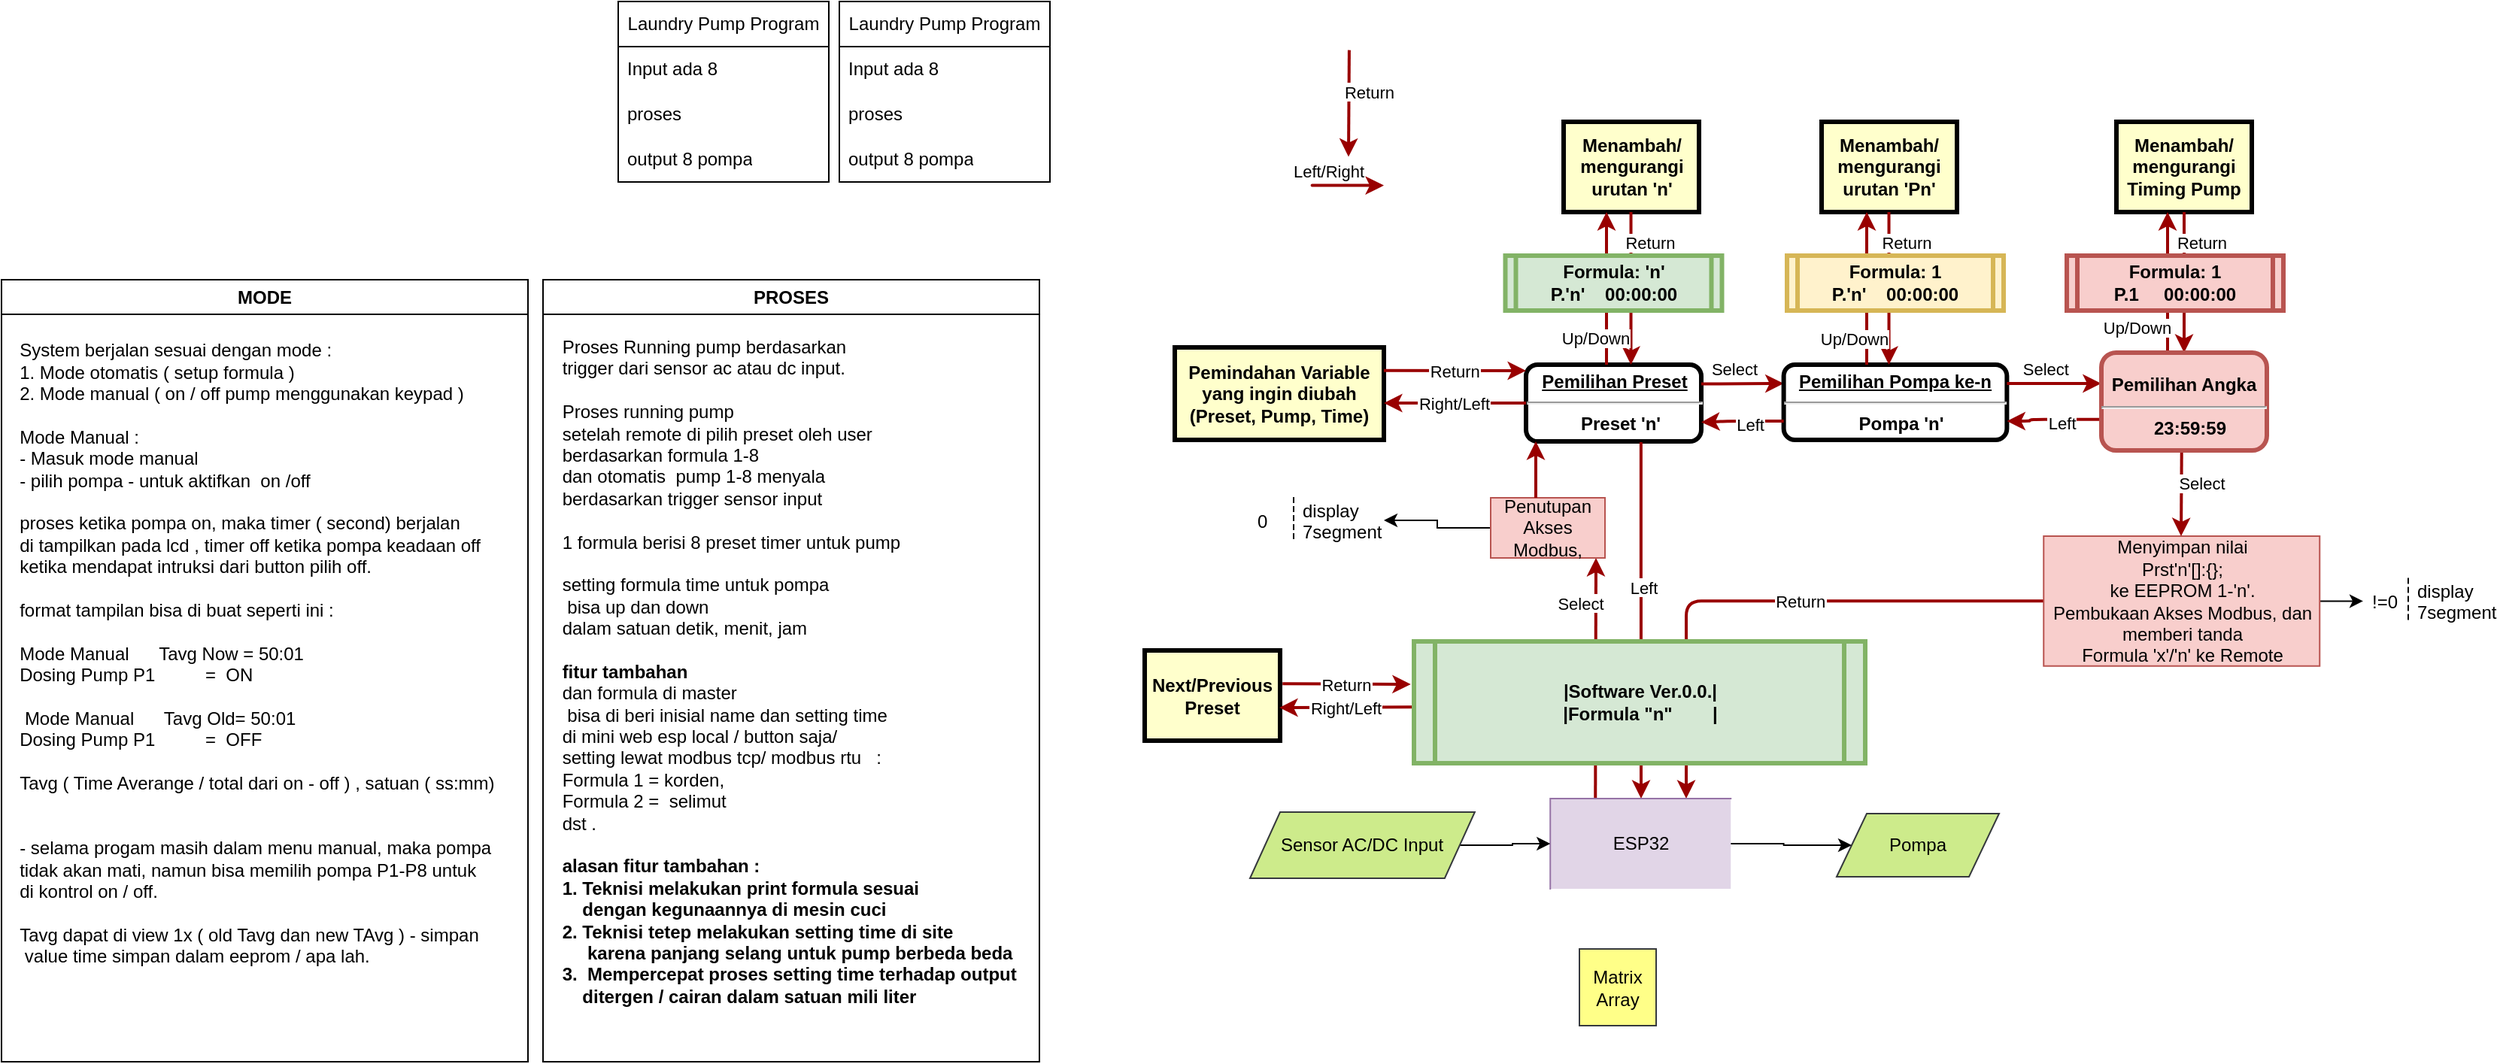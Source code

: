 <mxfile version="24.0.6" type="github">
  <diagram name="Page-1" id="c7558073-3199-34d8-9f00-42111426c3f3">
    <mxGraphModel dx="2500" dy="788" grid="1" gridSize="10" guides="1" tooltips="1" connect="1" arrows="1" fold="1" page="1" pageScale="1" pageWidth="826" pageHeight="1169" background="none" math="0" shadow="0">
      <root>
        <mxCell id="0" />
        <mxCell id="1" parent="0" />
        <mxCell id="2" value="&lt;p style=&quot;margin: 0px; margin-top: 4px; text-align: center; text-decoration: underline;&quot;&gt;&lt;span style=&quot;background-color: initial;&quot;&gt;Pemilihan Preset&lt;/span&gt;&lt;strong&gt;&lt;br&gt;&lt;/strong&gt;&lt;/p&gt;&lt;hr&gt;&lt;p style=&quot;margin: 0px; margin-left: 8px;&quot;&gt;&lt;strong&gt;Preset &#39;n&#39;&lt;/strong&gt;&lt;br&gt;&lt;/p&gt;" style="verticalAlign=middle;align=center;overflow=fill;fontSize=12;fontFamily=Helvetica;html=1;rounded=1;fontStyle=1;strokeWidth=3;" parent="1" vertex="1">
          <mxGeometry x="303.5" y="241.5" width="116.5" height="51" as="geometry" />
        </mxCell>
        <mxCell id="55" value="Select" style="edgeStyle=elbowEdgeStyle;elbow=horizontal;strokeColor=#990000;strokeWidth=2;exitX=0.25;exitY=0;exitDx=0;exitDy=0;" parent="1" source="WiRwgJ6gsVXXDse-BNaT-72" target="_6mjk4-27FrQg_kHxcmd-77" edge="1">
          <mxGeometry x="0.626" y="10" width="100" height="100" relative="1" as="geometry">
            <mxPoint x="325.25" y="425.5" as="sourcePoint" />
            <mxPoint x="379.75" y="261.5" as="targetPoint" />
            <Array as="points">
              <mxPoint x="350" y="460" />
            </Array>
            <mxPoint as="offset" />
          </mxGeometry>
        </mxCell>
        <mxCell id="NX90EAhNhadWSshN6RtQ-158" value="Menambah/&#xa;mengurangi&#xa;Timing Pump" style="whiteSpace=wrap;align=center;verticalAlign=middle;fontStyle=1;strokeWidth=3;fillColor=#FFFFCC" parent="1" vertex="1">
          <mxGeometry x="696" y="80.0" width="90" height="60" as="geometry" />
        </mxCell>
        <mxCell id="NX90EAhNhadWSshN6RtQ-160" value="Select" style="edgeStyle=elbowEdgeStyle;elbow=vertical;strokeColor=#990000;strokeWidth=2;entryX=0;entryY=0.25;entryDx=0;entryDy=0;exitX=1;exitY=0.25;exitDx=0;exitDy=0;" parent="1" source="2" target="_6mjk4-27FrQg_kHxcmd-99" edge="1">
          <mxGeometry x="-0.176" y="10" width="100" height="100" relative="1" as="geometry">
            <mxPoint x="347.63" y="216.5" as="sourcePoint" />
            <mxPoint x="347.63" y="165.5" as="targetPoint" />
            <Array as="points" />
            <mxPoint as="offset" />
          </mxGeometry>
        </mxCell>
        <mxCell id="NX90EAhNhadWSshN6RtQ-161" value="Return" style="edgeStyle=elbowEdgeStyle;elbow=horizontal;strokeColor=#990000;strokeWidth=2;entryX=0.5;entryY=0;entryDx=0;entryDy=0;" parent="1" edge="1">
          <mxGeometry x="-0.21" y="14" width="100" height="100" relative="1" as="geometry">
            <mxPoint x="185.96" y="32.31" as="sourcePoint" />
            <mxPoint x="185.5" y="103.31" as="targetPoint" />
            <Array as="points" />
            <mxPoint as="offset" />
          </mxGeometry>
        </mxCell>
        <mxCell id="NX90EAhNhadWSshN6RtQ-163" value="Pemindahan Variable&#xa;yang ingin diubah &#xa;(Preset, Pump, Time)" style="whiteSpace=wrap;align=center;verticalAlign=middle;fontStyle=1;strokeWidth=3;fillColor=#FFFFCC" parent="1" vertex="1">
          <mxGeometry x="70" y="230" width="139" height="61.5" as="geometry" />
        </mxCell>
        <mxCell id="NX90EAhNhadWSshN6RtQ-165" value="Right/Left" style="edgeStyle=elbowEdgeStyle;elbow=vertical;strokeColor=#990000;strokeWidth=2;exitX=0;exitY=0.5;exitDx=0;exitDy=0;" parent="1" source="2" target="NX90EAhNhadWSshN6RtQ-163" edge="1">
          <mxGeometry width="100" height="100" relative="1" as="geometry">
            <mxPoint x="357.63" y="226.5" as="sourcePoint" />
            <mxPoint x="357.63" y="175.5" as="targetPoint" />
            <Array as="points" />
          </mxGeometry>
        </mxCell>
        <mxCell id="NX90EAhNhadWSshN6RtQ-166" value="Return" style="edgeStyle=elbowEdgeStyle;elbow=vertical;strokeColor=#990000;strokeWidth=2;exitX=1;exitY=0.25;exitDx=0;exitDy=0;" parent="1" source="NX90EAhNhadWSshN6RtQ-163" target="2" edge="1">
          <mxGeometry width="100" height="100" relative="1" as="geometry">
            <mxPoint x="241" y="245.8" as="sourcePoint" />
            <mxPoint x="306.0" y="245.8" as="targetPoint" />
            <Array as="points" />
          </mxGeometry>
        </mxCell>
        <mxCell id="NX90EAhNhadWSshN6RtQ-175" value="Next/Previous&#xa;Preset" style="whiteSpace=wrap;align=center;verticalAlign=middle;fontStyle=1;strokeWidth=3;fillColor=#FFFFCC" parent="1" vertex="1">
          <mxGeometry x="50" y="431.5" width="90" height="60" as="geometry" />
        </mxCell>
        <mxCell id="NX90EAhNhadWSshN6RtQ-176" value="Right/Left" style="edgeStyle=elbowEdgeStyle;elbow=vertical;strokeColor=#990000;strokeWidth=2;entryX=0.995;entryY=0.632;entryDx=0;entryDy=0;entryPerimeter=0;exitX=-0.001;exitY=0.539;exitDx=0;exitDy=0;exitPerimeter=0;" parent="1" source="5" target="NX90EAhNhadWSshN6RtQ-175" edge="1">
          <mxGeometry width="100" height="100" relative="1" as="geometry">
            <mxPoint x="219" y="469.5" as="sourcePoint" />
            <mxPoint x="202" y="468.8" as="targetPoint" />
            <Array as="points" />
          </mxGeometry>
        </mxCell>
        <mxCell id="NX90EAhNhadWSshN6RtQ-177" value="Return" style="edgeStyle=elbowEdgeStyle;elbow=vertical;strokeColor=#990000;strokeWidth=2;exitX=1.018;exitY=0.369;exitDx=0;exitDy=0;exitPerimeter=0;entryX=-0.007;entryY=0.358;entryDx=0;entryDy=0;entryPerimeter=0;" parent="1" source="NX90EAhNhadWSshN6RtQ-175" target="5" edge="1">
          <mxGeometry width="100" height="100" relative="1" as="geometry">
            <mxPoint x="202" y="453.8" as="sourcePoint" />
            <mxPoint x="219" y="455.5" as="targetPoint" />
            <Array as="points" />
          </mxGeometry>
        </mxCell>
        <mxCell id="NX90EAhNhadWSshN6RtQ-178" value="Return" style="edgeStyle=elbowEdgeStyle;elbow=horizontal;strokeColor=#990000;strokeWidth=2;entryX=0.75;entryY=0;entryDx=0;entryDy=0;" parent="1" source="_6mjk4-27FrQg_kHxcmd-78" target="WiRwgJ6gsVXXDse-BNaT-72" edge="1">
          <mxGeometry x="-0.125" width="100" height="100" relative="1" as="geometry">
            <mxPoint x="464.663" y="401.87" as="sourcePoint" />
            <mxPoint x="465" y="426" as="targetPoint" />
            <Array as="points">
              <mxPoint x="410" y="460" />
            </Array>
            <mxPoint as="offset" />
          </mxGeometry>
        </mxCell>
        <mxCell id="WiRwgJ6gsVXXDse-BNaT-103" value="" style="edgeStyle=orthogonalEdgeStyle;rounded=0;orthogonalLoop=1;jettySize=auto;html=1;" parent="1" source="_6mjk4-27FrQg_kHxcmd-77" target="WiRwgJ6gsVXXDse-BNaT-100" edge="1">
          <mxGeometry relative="1" as="geometry" />
        </mxCell>
        <mxCell id="_6mjk4-27FrQg_kHxcmd-77" value="Penutupan Akses Modbus," style="rounded=0;whiteSpace=wrap;html=1;fillColor=#f8cecc;strokeColor=#b85450;" parent="1" vertex="1">
          <mxGeometry x="280" y="330" width="76" height="40" as="geometry" />
        </mxCell>
        <mxCell id="WiRwgJ6gsVXXDse-BNaT-106" value="" style="edgeStyle=orthogonalEdgeStyle;rounded=0;orthogonalLoop=1;jettySize=auto;html=1;" parent="1" source="_6mjk4-27FrQg_kHxcmd-78" target="WiRwgJ6gsVXXDse-BNaT-104" edge="1">
          <mxGeometry relative="1" as="geometry" />
        </mxCell>
        <mxCell id="_6mjk4-27FrQg_kHxcmd-78" value="Menyimpan nilai&lt;br&gt;Prst&#39;n&#39;[]:{};&lt;br&gt;ke EEPROM 1-&#39;n&#39;.&lt;br&gt;Pembukaan Akses Modbus, dan memberi tanda&lt;br&gt;Formula &#39;x&#39;/&#39;n&#39; ke Remote" style="rounded=0;whiteSpace=wrap;html=1;fillColor=#f8cecc;strokeColor=#b85450;" parent="1" vertex="1">
          <mxGeometry x="647.63" y="355.5" width="183.5" height="86.37" as="geometry" />
        </mxCell>
        <mxCell id="_6mjk4-27FrQg_kHxcmd-81" value="" style="edgeStyle=elbowEdgeStyle;elbow=horizontal;strokeColor=#990000;strokeWidth=2;" parent="1" source="_6mjk4-27FrQg_kHxcmd-77" target="2" edge="1">
          <mxGeometry x="0.008" y="6" width="100" height="100" relative="1" as="geometry">
            <mxPoint x="301" y="435.5" as="sourcePoint" />
            <mxPoint x="310" y="300" as="targetPoint" />
            <Array as="points">
              <mxPoint x="310" y="320" />
            </Array>
            <mxPoint as="offset" />
          </mxGeometry>
        </mxCell>
        <mxCell id="_6mjk4-27FrQg_kHxcmd-82" value="Laundry Pump Program" style="swimlane;fontStyle=0;childLayout=stackLayout;horizontal=1;startSize=30;horizontalStack=0;resizeParent=1;resizeParentMax=0;resizeLast=0;collapsible=1;marginBottom=0;whiteSpace=wrap;html=1;" parent="1" vertex="1">
          <mxGeometry x="-153" width="140" height="120" as="geometry" />
        </mxCell>
        <mxCell id="_6mjk4-27FrQg_kHxcmd-83" value="Input ada 8&amp;nbsp;" style="text;strokeColor=none;fillColor=none;align=left;verticalAlign=middle;spacingLeft=4;spacingRight=4;overflow=hidden;points=[[0,0.5],[1,0.5]];portConstraint=eastwest;rotatable=0;whiteSpace=wrap;html=1;" parent="_6mjk4-27FrQg_kHxcmd-82" vertex="1">
          <mxGeometry y="30" width="140" height="30" as="geometry" />
        </mxCell>
        <mxCell id="_6mjk4-27FrQg_kHxcmd-84" value="proses" style="text;strokeColor=none;fillColor=none;align=left;verticalAlign=middle;spacingLeft=4;spacingRight=4;overflow=hidden;points=[[0,0.5],[1,0.5]];portConstraint=eastwest;rotatable=0;whiteSpace=wrap;html=1;" parent="_6mjk4-27FrQg_kHxcmd-82" vertex="1">
          <mxGeometry y="60" width="140" height="30" as="geometry" />
        </mxCell>
        <mxCell id="_6mjk4-27FrQg_kHxcmd-85" value="output 8 pompa" style="text;strokeColor=none;fillColor=none;align=left;verticalAlign=middle;spacingLeft=4;spacingRight=4;overflow=hidden;points=[[0,0.5],[1,0.5]];portConstraint=eastwest;rotatable=0;whiteSpace=wrap;html=1;" parent="_6mjk4-27FrQg_kHxcmd-82" vertex="1">
          <mxGeometry y="90" width="140" height="30" as="geometry" />
        </mxCell>
        <mxCell id="_6mjk4-27FrQg_kHxcmd-96" value="PROSES" style="swimlane;whiteSpace=wrap;html=1;" parent="1" vertex="1">
          <mxGeometry x="-350" y="185" width="330" height="520" as="geometry">
            <mxRectangle x="10" y="10" width="120" height="30" as="alternateBounds" />
          </mxGeometry>
        </mxCell>
        <mxCell id="_6mjk4-27FrQg_kHxcmd-97" value="&lt;div style=&quot;text-align: justify;&quot;&gt;&lt;span style=&quot;background-color: initial;&quot;&gt;Proses Running pump berdasarkan&amp;nbsp;&lt;/span&gt;&lt;/div&gt;&lt;div style=&quot;text-align: justify;&quot;&gt;trigger dari sensor ac atau dc input.&amp;nbsp;&lt;/div&gt;&lt;div style=&quot;text-align: justify;&quot;&gt;&lt;br&gt;&lt;/div&gt;&lt;div style=&quot;text-align: justify;&quot;&gt;Proses running pump&amp;nbsp;&lt;/div&gt;&lt;div style=&quot;text-align: justify;&quot;&gt;setelah remote di pilih preset oleh user&amp;nbsp;&lt;/div&gt;&lt;div style=&quot;text-align: justify;&quot;&gt;&lt;span style=&quot;background-color: initial;&quot;&gt;berdasarkan formula 1-8&amp;nbsp;&lt;/span&gt;&lt;/div&gt;&lt;div style=&quot;text-align: justify;&quot;&gt;&lt;span style=&quot;background-color: initial;&quot;&gt;dan otomatis&amp;nbsp; pump 1-8 menyala&amp;nbsp;&lt;/span&gt;&lt;/div&gt;&lt;div style=&quot;text-align: justify;&quot;&gt;&lt;span style=&quot;background-color: initial;&quot;&gt;berdasarkan trigger sensor input&amp;nbsp;&amp;nbsp;&lt;/span&gt;&lt;/div&gt;&lt;div style=&quot;text-align: justify;&quot;&gt;&lt;span style=&quot;background-color: initial;&quot;&gt;&lt;br&gt;&lt;/span&gt;&lt;/div&gt;&lt;div style=&quot;text-align: justify;&quot;&gt;&lt;span style=&quot;background-color: initial;&quot;&gt;1 formula berisi 8 preset timer untuk pump&lt;/span&gt;&lt;/div&gt;&lt;div style=&quot;text-align: justify;&quot;&gt;&lt;span style=&quot;background-color: initial;&quot;&gt;&lt;br&gt;&lt;/span&gt;&lt;/div&gt;&lt;div style=&quot;text-align: justify;&quot;&gt;&lt;span style=&quot;background-color: initial;&quot;&gt;setting formula time untuk pompa&amp;nbsp;&lt;/span&gt;&lt;/div&gt;&lt;div style=&quot;text-align: justify;&quot;&gt;&lt;span style=&quot;background-color: initial;&quot;&gt;&amp;nbsp;bisa up dan down&amp;nbsp;&lt;/span&gt;&lt;/div&gt;&lt;div style=&quot;text-align: justify;&quot;&gt;&lt;span style=&quot;background-color: initial;&quot;&gt;dalam satuan detik, menit, jam&lt;/span&gt;&lt;/div&gt;&lt;div style=&quot;text-align: justify;&quot;&gt;&lt;br&gt;&lt;/div&gt;&lt;div style=&quot;text-align: justify;&quot;&gt;&lt;b&gt;fitur tambahan&lt;/b&gt;&amp;nbsp;&lt;/div&gt;&lt;div style=&quot;text-align: justify;&quot;&gt;&lt;span style=&quot;background-color: initial;&quot;&gt;dan formula di master&amp;nbsp;&lt;/span&gt;&lt;/div&gt;&lt;div style=&quot;text-align: justify;&quot;&gt;&lt;span style=&quot;background-color: initial;&quot;&gt;&amp;nbsp;bisa di beri inisial name dan setting time&amp;nbsp;&lt;/span&gt;&lt;/div&gt;&lt;div style=&quot;text-align: justify;&quot;&gt;&lt;span style=&quot;background-color: initial;&quot;&gt;di mini web esp local / button saja/&amp;nbsp;&lt;/span&gt;&lt;/div&gt;&lt;div style=&quot;text-align: justify;&quot;&gt;&lt;span style=&quot;background-color: initial;&quot;&gt;setting lewat modbus tcp/ modbus rtu&amp;nbsp; &amp;nbsp;:&lt;/span&gt;&lt;/div&gt;&lt;div style=&quot;text-align: justify;&quot;&gt;&lt;span style=&quot;background-color: initial;&quot;&gt;Formula 1 = korden,&lt;/span&gt;&lt;/div&gt;&lt;div style=&quot;text-align: justify;&quot;&gt;&lt;span style=&quot;background-color: initial;&quot;&gt;Formula 2 =&amp;nbsp; selimut&amp;nbsp; &amp;nbsp;&lt;/span&gt;&lt;/div&gt;&lt;div style=&quot;text-align: justify;&quot;&gt;&lt;span style=&quot;background-color: initial;&quot;&gt;dst .&amp;nbsp;&lt;/span&gt;&lt;/div&gt;&lt;div style=&quot;text-align: justify;&quot;&gt;&lt;span style=&quot;background-color: initial;&quot;&gt;&lt;br&gt;&lt;/span&gt;&lt;/div&gt;&lt;div style=&quot;text-align: justify;&quot;&gt;&lt;b&gt;alasan fitur tambahan :&amp;nbsp;&lt;/b&gt;&lt;/div&gt;&lt;div style=&quot;text-align: justify;&quot;&gt;&lt;b&gt;1. Teknisi melakukan print formula sesuai&amp;nbsp;&lt;/b&gt;&lt;/div&gt;&lt;div style=&quot;text-align: justify;&quot;&gt;&lt;b&gt;&amp;nbsp; &amp;nbsp; dengan kegunaannya di mesin cuci&amp;nbsp;&lt;/b&gt;&lt;/div&gt;&lt;div style=&quot;text-align: justify;&quot;&gt;&lt;b&gt;2. Teknisi tetep melakukan setting time di site&lt;/b&gt;&lt;/div&gt;&lt;div style=&quot;text-align: justify;&quot;&gt;&lt;b&gt;&amp;nbsp; &amp;nbsp; &amp;nbsp;karena panjang selang untuk pump berbeda beda&amp;nbsp;&lt;/b&gt;&lt;/div&gt;&lt;div style=&quot;text-align: justify;&quot;&gt;&lt;b&gt;3.&amp;nbsp; Mempercepat proses setting time terhadap output&amp;nbsp;&lt;/b&gt;&lt;/div&gt;&lt;div style=&quot;text-align: justify;&quot;&gt;&lt;b style=&quot;background-color: initial;&quot;&gt;&amp;nbsp; &amp;nbsp; ditergen / cairan dalam satuan mili liter&amp;nbsp;&lt;/b&gt;&lt;/div&gt;&lt;div style=&quot;text-align: justify;&quot;&gt;&lt;b style=&quot;background-color: initial;&quot;&gt;&amp;nbsp;&lt;/b&gt;&lt;br&gt;&lt;/div&gt;&lt;div style=&quot;text-align: justify;&quot;&gt;&lt;b&gt;&amp;nbsp; &amp;nbsp;&amp;nbsp;&lt;/b&gt;&lt;/div&gt;" style="text;html=1;align=center;verticalAlign=middle;resizable=0;points=[];autosize=1;strokeColor=none;fillColor=none;" parent="_6mjk4-27FrQg_kHxcmd-96" vertex="1">
          <mxGeometry y="30" width="330" height="490" as="geometry" />
        </mxCell>
        <mxCell id="_6mjk4-27FrQg_kHxcmd-99" value="&lt;p style=&quot;margin: 0px; margin-top: 4px; text-align: center; text-decoration: underline;&quot;&gt;Pemilihan Pompa ke-n&lt;strong&gt;&lt;br&gt;&lt;/strong&gt;&lt;/p&gt;&lt;hr&gt;&lt;p style=&quot;margin: 0px; margin-left: 8px;&quot;&gt;Pompa &#39;n&#39;&lt;/p&gt;" style="verticalAlign=middle;align=center;overflow=fill;fontSize=12;fontFamily=Helvetica;html=1;rounded=1;fontStyle=1;strokeWidth=3;" parent="1" vertex="1">
          <mxGeometry x="474.81" y="241.5" width="148.38" height="50" as="geometry" />
        </mxCell>
        <mxCell id="_6mjk4-27FrQg_kHxcmd-103" value="Select" style="edgeStyle=elbowEdgeStyle;elbow=vertical;strokeColor=#990000;strokeWidth=2;exitX=1;exitY=0.25;exitDx=0;exitDy=0;entryX=-0.001;entryY=0.312;entryDx=0;entryDy=0;entryPerimeter=0;" parent="1" source="_6mjk4-27FrQg_kHxcmd-99" target="WiRwgJ6gsVXXDse-BNaT-62" edge="1">
          <mxGeometry x="-0.176" y="10" width="100" height="100" relative="1" as="geometry">
            <mxPoint x="543.68" y="244" as="sourcePoint" />
            <mxPoint x="675.75" y="260.975" as="targetPoint" />
            <Array as="points" />
            <mxPoint as="offset" />
          </mxGeometry>
        </mxCell>
        <mxCell id="_6mjk4-27FrQg_kHxcmd-108" value="Return" style="edgeStyle=elbowEdgeStyle;elbow=horizontal;strokeColor=#990000;strokeWidth=2;" parent="1" source="NX90EAhNhadWSshN6RtQ-158" target="WiRwgJ6gsVXXDse-BNaT-62" edge="1">
          <mxGeometry x="-0.575" y="12" width="100" height="100" relative="1" as="geometry">
            <mxPoint x="769.34" y="74.5" as="sourcePoint" />
            <mxPoint x="748" y="220" as="targetPoint" />
            <Array as="points">
              <mxPoint x="748.38" y="119.5" />
            </Array>
            <mxPoint as="offset" />
          </mxGeometry>
        </mxCell>
        <mxCell id="_6mjk4-27FrQg_kHxcmd-109" value="Up/Down" style="edgeStyle=elbowEdgeStyle;elbow=horizontal;strokeColor=#990000;strokeWidth=2;" parent="1" source="WiRwgJ6gsVXXDse-BNaT-62" target="NX90EAhNhadWSshN6RtQ-158" edge="1">
          <mxGeometry x="-0.64" y="20" width="100" height="100" relative="1" as="geometry">
            <mxPoint x="730" y="220" as="sourcePoint" />
            <mxPoint x="700.015" y="103.5" as="targetPoint" />
            <Array as="points">
              <mxPoint x="730" y="195.5" />
            </Array>
            <mxPoint as="offset" />
          </mxGeometry>
        </mxCell>
        <mxCell id="_6mjk4-27FrQg_kHxcmd-111" value="Formula: 1&#xa;P.1     00:00:00" style="shape=process;whiteSpace=wrap;align=center;verticalAlign=middle;size=0.048;fontStyle=1;strokeWidth=3;fillColor=#f8cecc;strokeColor=#b85450;" parent="1" vertex="1">
          <mxGeometry x="663" y="169" width="144" height="36.5" as="geometry" />
        </mxCell>
        <mxCell id="_6mjk4-27FrQg_kHxcmd-113" value="Menambah/&#xa;mengurangi&#xa;urutan &#39;Pn&#39;" style="whiteSpace=wrap;align=center;verticalAlign=middle;fontStyle=1;strokeWidth=3;fillColor=#FFFFCC" parent="1" vertex="1">
          <mxGeometry x="500" y="80.0" width="90" height="60" as="geometry" />
        </mxCell>
        <mxCell id="_6mjk4-27FrQg_kHxcmd-114" value="Return" style="edgeStyle=elbowEdgeStyle;elbow=horizontal;strokeColor=#990000;strokeWidth=2;" parent="1" edge="1">
          <mxGeometry x="-0.603" y="12" width="100" height="100" relative="1" as="geometry">
            <mxPoint x="544.76" y="140.0" as="sourcePoint" />
            <mxPoint x="544.76" y="241.5" as="targetPoint" />
            <Array as="points">
              <mxPoint x="544.76" y="210" />
            </Array>
            <mxPoint as="offset" />
          </mxGeometry>
        </mxCell>
        <mxCell id="_6mjk4-27FrQg_kHxcmd-115" value="Up/Down" style="edgeStyle=elbowEdgeStyle;elbow=horizontal;strokeColor=#990000;strokeWidth=2;" parent="1" edge="1">
          <mxGeometry x="-0.654" y="8" width="100" height="100" relative="1" as="geometry">
            <mxPoint x="530" y="241.5" as="sourcePoint" />
            <mxPoint x="530" y="140.0" as="targetPoint" />
            <Array as="points">
              <mxPoint x="530" y="220" />
            </Array>
            <mxPoint as="offset" />
          </mxGeometry>
        </mxCell>
        <mxCell id="_6mjk4-27FrQg_kHxcmd-116" value="Menambah/&#xa;mengurangi&#xa;urutan &#39;n&#39;" style="whiteSpace=wrap;align=center;verticalAlign=middle;fontStyle=1;strokeWidth=3;fillColor=#FFFFCC" parent="1" vertex="1">
          <mxGeometry x="328.5" y="80.0" width="90" height="60" as="geometry" />
        </mxCell>
        <mxCell id="_6mjk4-27FrQg_kHxcmd-117" value="Return" style="edgeStyle=elbowEdgeStyle;elbow=horizontal;strokeColor=#990000;strokeWidth=2;" parent="1" edge="1">
          <mxGeometry x="-0.603" y="13" width="100" height="100" relative="1" as="geometry">
            <mxPoint x="373.26" y="140.0" as="sourcePoint" />
            <mxPoint x="373.26" y="241.5" as="targetPoint" />
            <Array as="points">
              <mxPoint x="373.26" y="230" />
            </Array>
            <mxPoint as="offset" />
          </mxGeometry>
        </mxCell>
        <mxCell id="_6mjk4-27FrQg_kHxcmd-118" value="Up/Down" style="edgeStyle=elbowEdgeStyle;elbow=horizontal;strokeColor=#990000;strokeWidth=2;" parent="1" source="2" target="_6mjk4-27FrQg_kHxcmd-116" edge="1">
          <mxGeometry x="-0.642" y="7" width="100" height="100" relative="1" as="geometry">
            <mxPoint x="360" y="230" as="sourcePoint" />
            <mxPoint x="328.515" y="127.0" as="targetPoint" />
            <Array as="points">
              <mxPoint x="357" y="230" />
            </Array>
            <mxPoint as="offset" />
          </mxGeometry>
        </mxCell>
        <mxCell id="_6mjk4-27FrQg_kHxcmd-124" value="Select" style="edgeStyle=elbowEdgeStyle;elbow=horizontal;strokeColor=#990000;strokeWidth=2;" parent="1" target="_6mjk4-27FrQg_kHxcmd-78" edge="1">
          <mxGeometry x="-0.21" y="14" width="100" height="100" relative="1" as="geometry">
            <mxPoint x="739.375" y="297" as="sourcePoint" />
            <mxPoint x="738.66" y="355.5" as="targetPoint" />
            <Array as="points">
              <mxPoint x="739" y="375.5" />
            </Array>
            <mxPoint as="offset" />
          </mxGeometry>
        </mxCell>
        <mxCell id="_6mjk4-27FrQg_kHxcmd-125" value="Left" style="edgeStyle=elbowEdgeStyle;elbow=horizontal;strokeColor=#990000;strokeWidth=2;exitX=0;exitY=0.75;exitDx=0;exitDy=0;entryX=1;entryY=0.75;entryDx=0;entryDy=0;" parent="1" source="_6mjk4-27FrQg_kHxcmd-99" target="2" edge="1">
          <mxGeometry x="-0.204" y="2" width="100" height="100" relative="1" as="geometry">
            <mxPoint x="500" y="315.5" as="sourcePoint" />
            <mxPoint x="426" y="315.5" as="targetPoint" />
            <Array as="points">
              <mxPoint x="440" y="285.5" />
            </Array>
            <mxPoint as="offset" />
          </mxGeometry>
        </mxCell>
        <mxCell id="_6mjk4-27FrQg_kHxcmd-126" value="Left" style="edgeStyle=elbowEdgeStyle;elbow=horizontal;strokeColor=#990000;strokeWidth=2;exitX=0.001;exitY=0.682;exitDx=0;exitDy=0;entryX=1;entryY=0.75;entryDx=0;entryDy=0;exitPerimeter=0;" parent="1" source="WiRwgJ6gsVXXDse-BNaT-62" target="_6mjk4-27FrQg_kHxcmd-99" edge="1">
          <mxGeometry x="-0.189" y="2" width="100" height="100" relative="1" as="geometry">
            <mxPoint x="675.75" y="278.463" as="sourcePoint" />
            <mxPoint x="618.38" y="275.5" as="targetPoint" />
            <Array as="points">
              <mxPoint x="638.38" y="282.5" />
            </Array>
            <mxPoint as="offset" />
          </mxGeometry>
        </mxCell>
        <mxCell id="_6mjk4-27FrQg_kHxcmd-128" value="Left" style="edgeStyle=elbowEdgeStyle;elbow=horizontal;strokeColor=#990000;strokeWidth=2;exitX=0.656;exitY=1.011;exitDx=0;exitDy=0;exitPerimeter=0;entryX=0.5;entryY=0;entryDx=0;entryDy=0;" parent="1" source="2" target="WiRwgJ6gsVXXDse-BNaT-72" edge="1">
          <mxGeometry x="-0.189" y="2" width="100" height="100" relative="1" as="geometry">
            <mxPoint x="480" y="289.5" as="sourcePoint" />
            <mxPoint x="380" y="395.5" as="targetPoint" />
            <Array as="points">
              <mxPoint x="380" y="355.5" />
            </Array>
            <mxPoint as="offset" />
          </mxGeometry>
        </mxCell>
        <mxCell id="_6mjk4-27FrQg_kHxcmd-131" value="Matrix Array" style="whiteSpace=wrap;html=1;aspect=fixed;strokeColor=#36393d;fillColor=#ffff88;" parent="1" vertex="1">
          <mxGeometry x="339" y="630" width="51" height="51" as="geometry" />
        </mxCell>
        <mxCell id="_6mjk4-27FrQg_kHxcmd-132" value="Pompa" style="shape=parallelogram;perimeter=parallelogramPerimeter;whiteSpace=wrap;html=1;fixedSize=1;fillColor=#cdeb8b;strokeColor=#36393d;" parent="1" vertex="1">
          <mxGeometry x="510" y="540" width="108" height="42" as="geometry" />
        </mxCell>
        <mxCell id="WiRwgJ6gsVXXDse-BNaT-62" value="&lt;p style=&quot;margin: 0px 0px 0px 8px;&quot;&gt;&lt;br&gt;&lt;/p&gt;Pemilihan Angka&lt;hr&gt;&lt;p style=&quot;margin: 0px; margin-left: 8px;&quot;&gt;&lt;span style=&quot;text-wrap: wrap;&quot;&gt;23:59:59&lt;/span&gt;&lt;br&gt;&lt;/p&gt;" style="verticalAlign=middle;align=center;overflow=fill;fontSize=12;fontFamily=Helvetica;html=1;rounded=1;fontStyle=1;strokeWidth=3;fillColor=#f8cecc;strokeColor=#b85450;" parent="1" vertex="1">
          <mxGeometry x="686" y="233.5" width="110" height="65" as="geometry" />
        </mxCell>
        <mxCell id="_6mjk4-27FrQg_kHxcmd-110" value="Formula: 1&#xa;P.&#39;n&#39;    00:00:00" style="shape=process;whiteSpace=wrap;align=center;verticalAlign=middle;size=0.048;fontStyle=1;strokeWidth=3;fillColor=#fff2cc;strokeColor=#d6b656;" parent="1" vertex="1">
          <mxGeometry x="477" y="169" width="144" height="36.5" as="geometry" />
        </mxCell>
        <mxCell id="_6mjk4-27FrQg_kHxcmd-74" value="Formula: &#39;n&#39;&#xa;P.&#39;n&#39;    00:00:00" style="shape=process;whiteSpace=wrap;align=center;verticalAlign=middle;size=0.048;fontStyle=1;strokeWidth=3;fillColor=#d5e8d4;strokeColor=#82b366;" parent="1" vertex="1">
          <mxGeometry x="289.75" y="169" width="144" height="36.5" as="geometry" />
        </mxCell>
        <mxCell id="WiRwgJ6gsVXXDse-BNaT-69" value="Left/Right" style="edgeStyle=elbowEdgeStyle;elbow=horizontal;strokeColor=#990000;strokeWidth=2;entryX=0;entryY=0.25;entryDx=0;entryDy=0;" parent="1" edge="1">
          <mxGeometry x="-0.304" y="10" width="100" height="100" relative="1" as="geometry">
            <mxPoint x="165" y="122.31" as="sourcePoint" />
            <mxPoint x="209" y="122.31" as="targetPoint" />
            <Array as="points">
              <mxPoint x="159" y="122.81" />
            </Array>
            <mxPoint as="offset" />
          </mxGeometry>
        </mxCell>
        <mxCell id="WiRwgJ6gsVXXDse-BNaT-81" value="" style="edgeStyle=orthogonalEdgeStyle;rounded=0;orthogonalLoop=1;jettySize=auto;html=1;" parent="1" source="WiRwgJ6gsVXXDse-BNaT-72" target="_6mjk4-27FrQg_kHxcmd-132" edge="1">
          <mxGeometry relative="1" as="geometry" />
        </mxCell>
        <mxCell id="WiRwgJ6gsVXXDse-BNaT-72" value="ESP32" style="shape=partialRectangle;whiteSpace=wrap;html=1;bottom=0;right=0;fillColor=#e1d5e7;strokeColor=#9673a6;" parent="1" vertex="1">
          <mxGeometry x="319.62" y="530" width="120" height="60" as="geometry" />
        </mxCell>
        <mxCell id="WiRwgJ6gsVXXDse-BNaT-80" value="" style="edgeStyle=orthogonalEdgeStyle;rounded=0;orthogonalLoop=1;jettySize=auto;html=1;" parent="1" source="WiRwgJ6gsVXXDse-BNaT-75" target="WiRwgJ6gsVXXDse-BNaT-72" edge="1">
          <mxGeometry relative="1" as="geometry" />
        </mxCell>
        <mxCell id="WiRwgJ6gsVXXDse-BNaT-75" value="Sensor AC/DC Input" style="shape=parallelogram;perimeter=parallelogramPerimeter;whiteSpace=wrap;html=1;fixedSize=1;fillColor=#cdeb8b;strokeColor=#36393d;" parent="1" vertex="1">
          <mxGeometry x="120" y="539" width="149.44" height="44" as="geometry" />
        </mxCell>
        <mxCell id="5" value="|Software Ver.0.0.|&#xa;|Formula &quot;n&quot;        |" style="shape=process;whiteSpace=wrap;align=center;verticalAlign=middle;size=0.048;fontStyle=1;strokeWidth=3;fillColor=#d5e8d4;strokeColor=#82b366;" parent="1" vertex="1">
          <mxGeometry x="229" y="425.5" width="300" height="81" as="geometry" />
        </mxCell>
        <mxCell id="WiRwgJ6gsVXXDse-BNaT-100" value="display&#xa;7segment" style="shape=partialRectangle;fillColor=none;align=left;verticalAlign=middle;strokeColor=none;spacingLeft=34;rotatable=0;points=[[0,0.5],[1,0.5]];portConstraint=eastwest;dropTarget=0;" parent="1" vertex="1">
          <mxGeometry x="119" y="330" width="90" height="30" as="geometry" />
        </mxCell>
        <mxCell id="WiRwgJ6gsVXXDse-BNaT-101" value="0" style="shape=partialRectangle;top=0;left=0;bottom=0;fillColor=none;stokeWidth=1;dashed=1;align=left;verticalAlign=middle;spacingLeft=4;spacingRight=4;overflow=hidden;rotatable=0;points=[];portConstraint=eastwest;part=1;" parent="WiRwgJ6gsVXXDse-BNaT-100" vertex="1" connectable="0">
          <mxGeometry width="30" height="30" as="geometry" />
        </mxCell>
        <mxCell id="WiRwgJ6gsVXXDse-BNaT-104" value="display&#xa;7segment" style="shape=partialRectangle;fillColor=none;align=left;verticalAlign=middle;strokeColor=none;spacingLeft=34;rotatable=0;points=[[0,0.5],[1,0.5]];portConstraint=eastwest;dropTarget=0;" parent="1" vertex="1">
          <mxGeometry x="860" y="383.69" width="90" height="30" as="geometry" />
        </mxCell>
        <mxCell id="WiRwgJ6gsVXXDse-BNaT-105" value="!=0" style="shape=partialRectangle;top=0;left=0;bottom=0;fillColor=none;stokeWidth=1;dashed=1;align=left;verticalAlign=middle;spacingLeft=4;spacingRight=4;overflow=hidden;rotatable=0;points=[];portConstraint=eastwest;part=1;" parent="WiRwgJ6gsVXXDse-BNaT-104" vertex="1" connectable="0">
          <mxGeometry width="30" height="30" as="geometry" />
        </mxCell>
        <mxCell id="W0T8fahZYHrbc3-QWTxD-55" value="Laundry Pump Program" style="swimlane;fontStyle=0;childLayout=stackLayout;horizontal=1;startSize=30;horizontalStack=0;resizeParent=1;resizeParentMax=0;resizeLast=0;collapsible=1;marginBottom=0;whiteSpace=wrap;html=1;" parent="1" vertex="1">
          <mxGeometry x="-300" width="140" height="120" as="geometry" />
        </mxCell>
        <mxCell id="W0T8fahZYHrbc3-QWTxD-56" value="Input ada 8&amp;nbsp;" style="text;strokeColor=none;fillColor=none;align=left;verticalAlign=middle;spacingLeft=4;spacingRight=4;overflow=hidden;points=[[0,0.5],[1,0.5]];portConstraint=eastwest;rotatable=0;whiteSpace=wrap;html=1;" parent="W0T8fahZYHrbc3-QWTxD-55" vertex="1">
          <mxGeometry y="30" width="140" height="30" as="geometry" />
        </mxCell>
        <mxCell id="W0T8fahZYHrbc3-QWTxD-57" value="proses" style="text;strokeColor=none;fillColor=none;align=left;verticalAlign=middle;spacingLeft=4;spacingRight=4;overflow=hidden;points=[[0,0.5],[1,0.5]];portConstraint=eastwest;rotatable=0;whiteSpace=wrap;html=1;" parent="W0T8fahZYHrbc3-QWTxD-55" vertex="1">
          <mxGeometry y="60" width="140" height="30" as="geometry" />
        </mxCell>
        <mxCell id="W0T8fahZYHrbc3-QWTxD-58" value="output 8 pompa" style="text;strokeColor=none;fillColor=none;align=left;verticalAlign=middle;spacingLeft=4;spacingRight=4;overflow=hidden;points=[[0,0.5],[1,0.5]];portConstraint=eastwest;rotatable=0;whiteSpace=wrap;html=1;" parent="W0T8fahZYHrbc3-QWTxD-55" vertex="1">
          <mxGeometry y="90" width="140" height="30" as="geometry" />
        </mxCell>
        <mxCell id="SPWA0rWJx0x_OKsdgJ9F-55" value="MODE" style="swimlane;whiteSpace=wrap;html=1;" parent="1" vertex="1">
          <mxGeometry x="-710" y="185" width="350" height="520" as="geometry">
            <mxRectangle x="10" y="10" width="120" height="30" as="alternateBounds" />
          </mxGeometry>
        </mxCell>
        <mxCell id="SPWA0rWJx0x_OKsdgJ9F-56" value="&lt;div style=&quot;text-align: justify;&quot;&gt;&lt;br&gt;&lt;/div&gt;" style="text;html=1;align=center;verticalAlign=middle;resizable=0;points=[];autosize=1;strokeColor=none;fillColor=none;" parent="SPWA0rWJx0x_OKsdgJ9F-55" vertex="1">
          <mxGeometry x="155" y="260" width="20" height="30" as="geometry" />
        </mxCell>
        <mxCell id="N9gGZ47zc9VzBNUyll2U-55" value="&lt;div style=&quot;text-align: justify;&quot;&gt;System berjalan sesuai dengan mode :&amp;nbsp;&lt;/div&gt;&lt;div style=&quot;text-align: justify;&quot;&gt;1. Mode otomatis ( setup formula )&amp;nbsp;&lt;/div&gt;&lt;div style=&quot;text-align: justify;&quot;&gt;2. Mode manual ( on /&amp;nbsp;&lt;span style=&quot;background-color: initial;&quot;&gt;off pump menggunakan keypad )&amp;nbsp;&lt;/span&gt;&lt;/div&gt;&lt;div style=&quot;text-align: justify;&quot;&gt;&lt;span style=&quot;background-color: initial;&quot;&gt;&lt;br&gt;&lt;/span&gt;&lt;/div&gt;&lt;div style=&quot;text-align: justify;&quot;&gt;&lt;span style=&quot;background-color: initial;&quot;&gt;Mode Manual :&amp;nbsp;&lt;/span&gt;&lt;/div&gt;&lt;div style=&quot;text-align: justify;&quot;&gt;&lt;span style=&quot;background-color: initial;&quot;&gt;- Masuk mode manual&amp;nbsp;&lt;/span&gt;&lt;/div&gt;&lt;div style=&quot;text-align: justify;&quot;&gt;&lt;span style=&quot;background-color: initial;&quot;&gt;- pilih pompa - untuk aktifkan&amp;nbsp; on /off&lt;/span&gt;&lt;/div&gt;&lt;div style=&quot;text-align: justify;&quot;&gt;&lt;span style=&quot;background-color: initial;&quot;&gt;&lt;br&gt;&lt;/span&gt;&lt;/div&gt;&lt;div style=&quot;text-align: justify;&quot;&gt;&lt;span style=&quot;background-color: initial;&quot;&gt;proses ketika pompa on, maka timer ( second) berjalan&amp;nbsp;&lt;/span&gt;&lt;/div&gt;&lt;div style=&quot;text-align: justify;&quot;&gt;&lt;span style=&quot;background-color: initial;&quot;&gt;di tampilkan pada lcd , timer off ketika pompa keadaan off&amp;nbsp;&lt;/span&gt;&lt;/div&gt;&lt;div style=&quot;text-align: justify;&quot;&gt;&lt;span style=&quot;background-color: initial;&quot;&gt;ketika mendapat intruksi dari button pilih off.&amp;nbsp;&lt;/span&gt;&lt;/div&gt;&lt;div style=&quot;text-align: justify;&quot;&gt;&lt;span style=&quot;background-color: initial;&quot;&gt;&lt;br&gt;&lt;/span&gt;&lt;/div&gt;&lt;div style=&quot;text-align: justify;&quot;&gt;&lt;span style=&quot;background-color: initial;&quot;&gt;format tampilan bisa di buat seperti ini :&amp;nbsp;&lt;/span&gt;&lt;/div&gt;&lt;div style=&quot;text-align: justify;&quot;&gt;&lt;span style=&quot;background-color: initial;&quot;&gt;&lt;br&gt;&lt;/span&gt;&lt;/div&gt;&lt;div style=&quot;text-align: justify;&quot;&gt;&lt;span style=&quot;background-color: initial;&quot;&gt;Mode Manual&amp;nbsp; &amp;nbsp; &amp;nbsp; Tavg Now = 50:01&amp;nbsp;&lt;/span&gt;&lt;/div&gt;&lt;div style=&quot;text-align: justify;&quot;&gt;&lt;span style=&quot;background-color: initial;&quot;&gt;Dosing Pump P1&amp;nbsp; &amp;nbsp; &amp;nbsp; &amp;nbsp; &amp;nbsp; =&amp;nbsp; ON&amp;nbsp;&lt;/span&gt;&lt;/div&gt;&lt;div style=&quot;text-align: justify;&quot;&gt;&lt;span style=&quot;background-color: initial;&quot;&gt;&lt;br&gt;&lt;/span&gt;&lt;/div&gt;&lt;div style=&quot;text-align: justify;&quot;&gt;&lt;span style=&quot;background-color: initial;&quot;&gt;&amp;nbsp;&lt;/span&gt;&lt;span style=&quot;background-color: initial;&quot;&gt;Mode Manual&amp;nbsp; &amp;nbsp; &amp;nbsp; Tavg Old= 50:01&amp;nbsp;&lt;/span&gt;&lt;/div&gt;&lt;div style=&quot;text-align: justify;&quot;&gt;&lt;span style=&quot;background-color: initial;&quot;&gt;Dosing Pump P1&amp;nbsp; &amp;nbsp; &amp;nbsp; &amp;nbsp; &amp;nbsp; =&amp;nbsp; OFF&lt;/span&gt;&lt;/div&gt;&lt;div style=&quot;text-align: justify;&quot;&gt;&lt;span style=&quot;background-color: initial;&quot;&gt;&lt;br&gt;&lt;/span&gt;&lt;/div&gt;&lt;div style=&quot;text-align: justify;&quot;&gt;&lt;span style=&quot;background-color: initial;&quot;&gt;Tavg ( Time Averange / total dari on - off ) , satuan ( ss:mm)&lt;/span&gt;&lt;/div&gt;&lt;div style=&quot;text-align: justify;&quot;&gt;&lt;span style=&quot;background-color: initial;&quot;&gt;&amp;nbsp;&lt;/span&gt;&lt;/div&gt;&lt;div style=&quot;text-align: justify;&quot;&gt;&lt;span style=&quot;background-color: initial;&quot;&gt;&lt;br&gt;&lt;/span&gt;&lt;/div&gt;&lt;div style=&quot;text-align: justify;&quot;&gt;&lt;span style=&quot;background-color: initial;&quot;&gt;- selama progam masih dalam menu manual, maka pompa&amp;nbsp;&lt;/span&gt;&lt;/div&gt;&lt;div style=&quot;text-align: justify;&quot;&gt;&lt;span style=&quot;background-color: initial;&quot;&gt;tidak akan mati, namun bisa memilih pompa P1-P8 untuk&amp;nbsp;&lt;/span&gt;&lt;/div&gt;&lt;div style=&quot;text-align: justify;&quot;&gt;di kontrol on / off.&amp;nbsp;&lt;/div&gt;&lt;div style=&quot;text-align: justify;&quot;&gt;&lt;br&gt;&lt;/div&gt;&lt;div style=&quot;text-align: justify;&quot;&gt;Tavg dapat di view 1x ( old Tavg dan new TAvg ) - simpan&lt;/div&gt;&lt;div style=&quot;text-align: justify;&quot;&gt;&amp;nbsp;value time simpan dalam eeprom / apa lah.&amp;nbsp;&lt;/div&gt;&lt;div style=&quot;text-align: justify;&quot;&gt;&lt;br&gt;&lt;/div&gt;&lt;div style=&quot;text-align: justify;&quot;&gt;&lt;br&gt;&lt;/div&gt;&lt;div style=&quot;text-align: justify;&quot;&gt;&lt;span style=&quot;background-color: initial;&quot;&gt;&amp;nbsp;&amp;nbsp;&lt;/span&gt;&lt;/div&gt;" style="text;html=1;align=center;verticalAlign=middle;resizable=0;points=[];autosize=1;strokeColor=none;fillColor=none;" vertex="1" parent="SPWA0rWJx0x_OKsdgJ9F-55">
          <mxGeometry y="35" width="340" height="470" as="geometry" />
        </mxCell>
      </root>
    </mxGraphModel>
  </diagram>
</mxfile>
